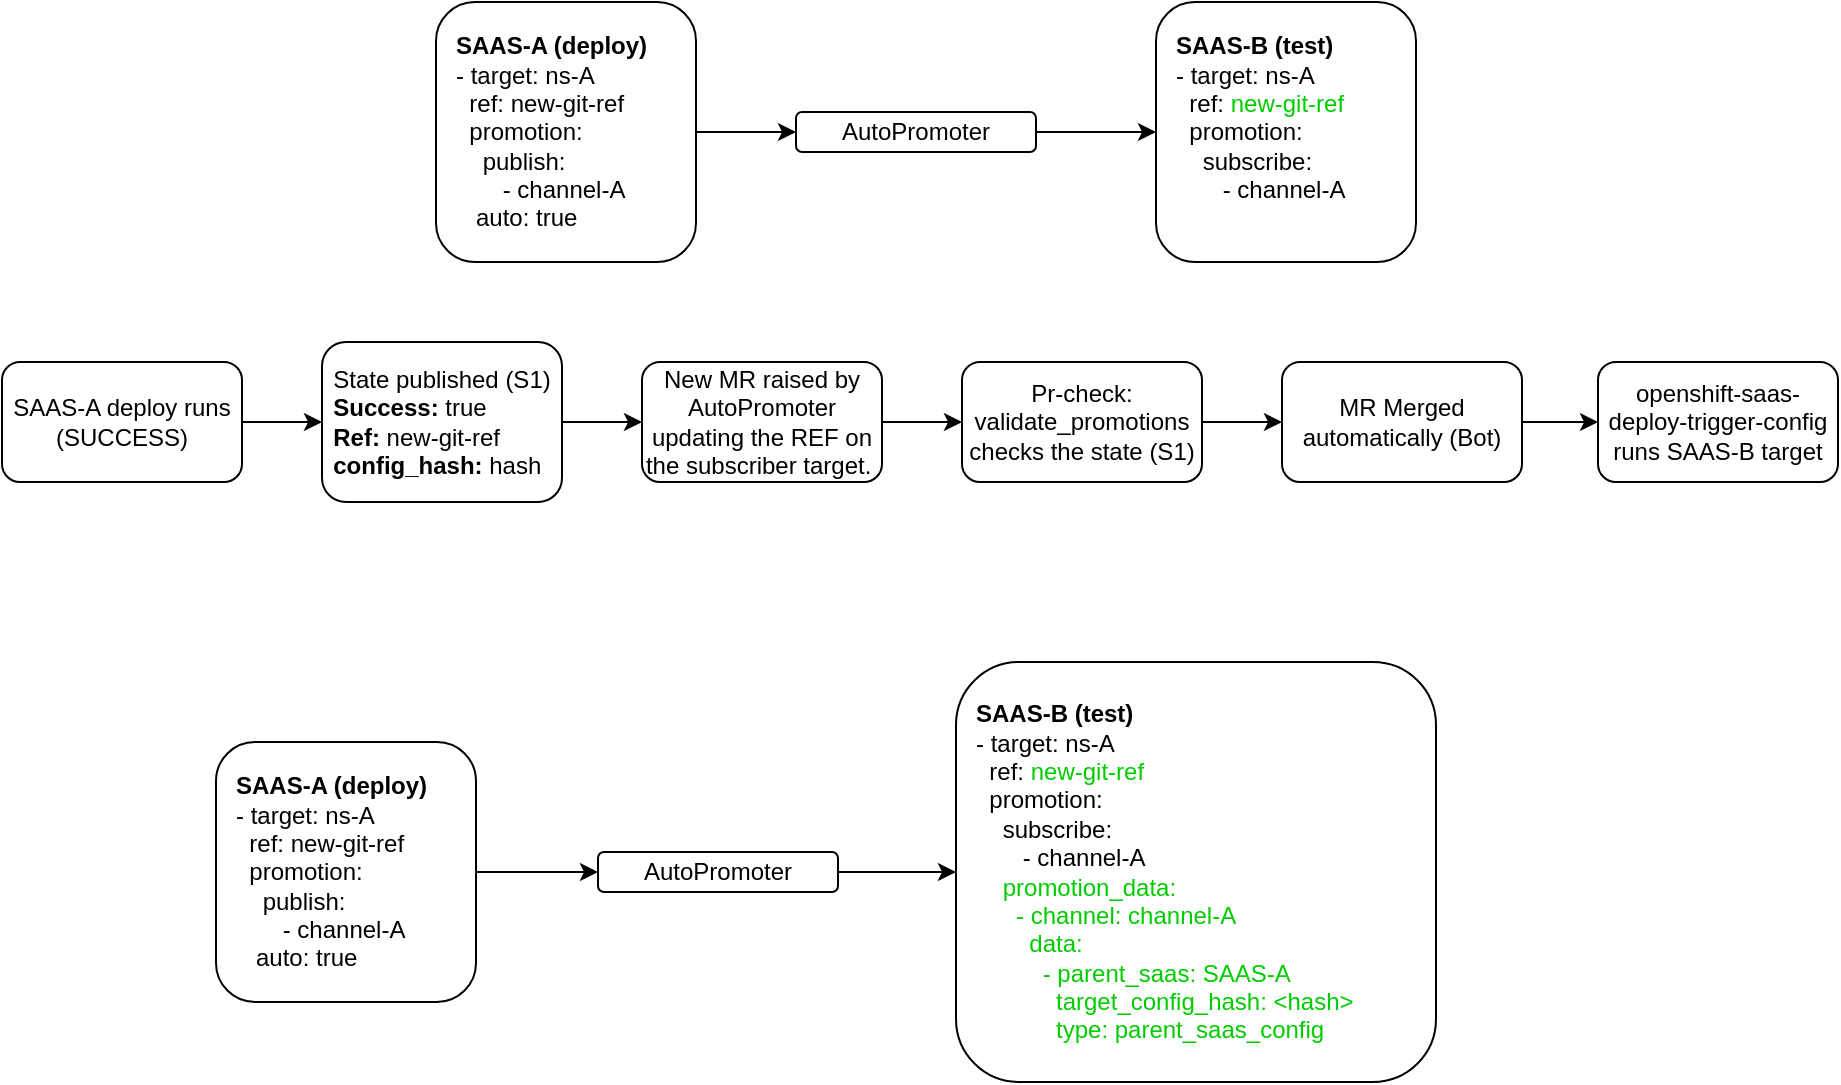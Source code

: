 <mxfile version="15.8.7" type="device"><diagram id="hqPeUePUxXvQyyL_rrOt" name="Page-1"><mxGraphModel dx="1869" dy="-520" grid="1" gridSize="10" guides="1" tooltips="1" connect="1" arrows="1" fold="1" page="1" pageScale="1" pageWidth="827" pageHeight="1169" math="0" shadow="0"><root><mxCell id="0"/><mxCell id="1" parent="0"/><mxCell id="y89wxU1E-zmDrSJPysNn-18" style="edgeStyle=orthogonalEdgeStyle;rounded=0;orthogonalLoop=1;jettySize=auto;html=1;exitX=1;exitY=0.5;exitDx=0;exitDy=0;entryX=0;entryY=0.5;entryDx=0;entryDy=0;" edge="1" parent="1" source="y89wxU1E-zmDrSJPysNn-10" target="y89wxU1E-zmDrSJPysNn-17"><mxGeometry relative="1" as="geometry"/></mxCell><mxCell id="y89wxU1E-zmDrSJPysNn-10" value="&lt;b&gt;SAAS-A (deploy)&lt;/b&gt;&lt;br&gt;- target: ns-A&lt;br&gt;&amp;nbsp; ref: new-git-ref&lt;br&gt;&amp;nbsp; promotion:&amp;nbsp;&lt;br&gt;&amp;nbsp; &amp;nbsp; publish:&amp;nbsp;&lt;br&gt;&amp;nbsp; &amp;nbsp; &amp;nbsp; &amp;nbsp;- channel-A&lt;br&gt;&amp;nbsp; &amp;nbsp;auto: true" style="rounded=1;whiteSpace=wrap;html=1;align=left;verticalAlign=middle;labelPosition=center;verticalLabelPosition=middle;textDirection=ltr;spacingLeft=8;" vertex="1" parent="1"><mxGeometry x="-380" y="1360" width="130" height="130" as="geometry"/></mxCell><mxCell id="y89wxU1E-zmDrSJPysNn-11" value="&lt;b&gt;SAAS-B (test)&lt;/b&gt;&lt;br&gt;- target: ns-A&lt;br&gt;&amp;nbsp; ref: &lt;font color=&quot;#00cc00&quot;&gt;new-git-ref&lt;/font&gt;&lt;br&gt;&amp;nbsp; promotion:&amp;nbsp;&lt;br&gt;&amp;nbsp; &amp;nbsp; subscribe:&amp;nbsp;&lt;br&gt;&amp;nbsp; &amp;nbsp; &amp;nbsp; &amp;nbsp;- channel-A&lt;br&gt;&amp;nbsp; &amp;nbsp;" style="rounded=1;whiteSpace=wrap;html=1;align=left;verticalAlign=middle;labelPosition=center;verticalLabelPosition=middle;textDirection=ltr;spacingLeft=8;" vertex="1" parent="1"><mxGeometry x="-20" y="1360" width="130" height="130" as="geometry"/></mxCell><mxCell id="y89wxU1E-zmDrSJPysNn-19" style="edgeStyle=orthogonalEdgeStyle;rounded=0;orthogonalLoop=1;jettySize=auto;html=1;exitX=1;exitY=0.5;exitDx=0;exitDy=0;entryX=0;entryY=0.5;entryDx=0;entryDy=0;" edge="1" parent="1" source="y89wxU1E-zmDrSJPysNn-17" target="y89wxU1E-zmDrSJPysNn-11"><mxGeometry relative="1" as="geometry"/></mxCell><mxCell id="y89wxU1E-zmDrSJPysNn-17" value="AutoPromoter" style="rounded=1;whiteSpace=wrap;html=1;" vertex="1" parent="1"><mxGeometry x="-200" y="1415" width="120" height="20" as="geometry"/></mxCell><mxCell id="y89wxU1E-zmDrSJPysNn-20" style="edgeStyle=orthogonalEdgeStyle;rounded=0;orthogonalLoop=1;jettySize=auto;html=1;exitX=1;exitY=0.5;exitDx=0;exitDy=0;entryX=0;entryY=0.5;entryDx=0;entryDy=0;fontColor=#66FF66;" edge="1" parent="1" source="y89wxU1E-zmDrSJPysNn-21" target="y89wxU1E-zmDrSJPysNn-23"><mxGeometry relative="1" as="geometry"/></mxCell><mxCell id="y89wxU1E-zmDrSJPysNn-21" value="SAAS-A deploy runs&lt;br&gt;(SUCCESS)" style="rounded=1;whiteSpace=wrap;html=1;" vertex="1" parent="1"><mxGeometry x="-597" y="1540" width="120" height="60" as="geometry"/></mxCell><mxCell id="y89wxU1E-zmDrSJPysNn-22" style="edgeStyle=orthogonalEdgeStyle;rounded=0;orthogonalLoop=1;jettySize=auto;html=1;exitX=1;exitY=0.5;exitDx=0;exitDy=0;entryX=0;entryY=0.5;entryDx=0;entryDy=0;fontColor=#66FF66;" edge="1" parent="1" source="y89wxU1E-zmDrSJPysNn-23" target="y89wxU1E-zmDrSJPysNn-25"><mxGeometry relative="1" as="geometry"/></mxCell><mxCell id="y89wxU1E-zmDrSJPysNn-23" value="State published (S1)&lt;br&gt;&lt;div style=&quot;text-align: left&quot;&gt;&lt;b&gt;Success:&lt;/b&gt;&lt;span&gt; true&lt;/span&gt;&lt;/div&gt;&lt;b&gt;&lt;div style=&quot;text-align: left&quot;&gt;&lt;b&gt;Ref:&lt;/b&gt;&lt;span style=&quot;font-weight: normal&quot;&gt; new-git-ref&lt;/span&gt;&lt;/div&gt;&lt;/b&gt;&lt;b&gt;&lt;div style=&quot;text-align: left&quot;&gt;&lt;b&gt;config_hash:&lt;/b&gt;&lt;span style=&quot;font-weight: normal&quot;&gt; hash&lt;/span&gt;&lt;/div&gt;&lt;/b&gt;" style="rounded=1;whiteSpace=wrap;html=1;" vertex="1" parent="1"><mxGeometry x="-437" y="1530" width="120" height="80" as="geometry"/></mxCell><mxCell id="y89wxU1E-zmDrSJPysNn-24" style="edgeStyle=orthogonalEdgeStyle;rounded=0;orthogonalLoop=1;jettySize=auto;html=1;exitX=1;exitY=0.5;exitDx=0;exitDy=0;entryX=0;entryY=0.5;entryDx=0;entryDy=0;fontColor=#66FF66;" edge="1" parent="1" source="y89wxU1E-zmDrSJPysNn-25" target="y89wxU1E-zmDrSJPysNn-27"><mxGeometry relative="1" as="geometry"/></mxCell><mxCell id="y89wxU1E-zmDrSJPysNn-25" value="New MR raised by AutoPromoter updating the REF on the subscriber target.&amp;nbsp;" style="rounded=1;whiteSpace=wrap;html=1;" vertex="1" parent="1"><mxGeometry x="-277" y="1540" width="120" height="60" as="geometry"/></mxCell><mxCell id="y89wxU1E-zmDrSJPysNn-26" style="edgeStyle=orthogonalEdgeStyle;rounded=0;orthogonalLoop=1;jettySize=auto;html=1;exitX=1;exitY=0.5;exitDx=0;exitDy=0;entryX=0;entryY=0.5;entryDx=0;entryDy=0;fontColor=#66FF66;" edge="1" parent="1" source="y89wxU1E-zmDrSJPysNn-27" target="y89wxU1E-zmDrSJPysNn-28"><mxGeometry relative="1" as="geometry"/></mxCell><mxCell id="y89wxU1E-zmDrSJPysNn-27" value="Pr-check: validate_promotions checks the state (S1)" style="rounded=1;whiteSpace=wrap;html=1;" vertex="1" parent="1"><mxGeometry x="-117" y="1540" width="120" height="60" as="geometry"/></mxCell><mxCell id="y89wxU1E-zmDrSJPysNn-40" style="edgeStyle=orthogonalEdgeStyle;rounded=0;orthogonalLoop=1;jettySize=auto;html=1;exitX=1;exitY=0.5;exitDx=0;exitDy=0;entryX=0;entryY=0.5;entryDx=0;entryDy=0;fontFamily=Helvetica;fontColor=#00CC00;" edge="1" parent="1" source="y89wxU1E-zmDrSJPysNn-28" target="y89wxU1E-zmDrSJPysNn-39"><mxGeometry relative="1" as="geometry"/></mxCell><mxCell id="y89wxU1E-zmDrSJPysNn-28" value="MR Merged automatically (Bot)" style="rounded=1;whiteSpace=wrap;html=1;" vertex="1" parent="1"><mxGeometry x="43" y="1540" width="120" height="60" as="geometry"/></mxCell><mxCell id="y89wxU1E-zmDrSJPysNn-29" style="edgeStyle=orthogonalEdgeStyle;rounded=0;orthogonalLoop=1;jettySize=auto;html=1;exitX=1;exitY=0.5;exitDx=0;exitDy=0;entryX=0;entryY=0.5;entryDx=0;entryDy=0;" edge="1" parent="1" source="y89wxU1E-zmDrSJPysNn-30" target="y89wxU1E-zmDrSJPysNn-33"><mxGeometry relative="1" as="geometry"/></mxCell><mxCell id="y89wxU1E-zmDrSJPysNn-30" value="&lt;b&gt;SAAS-A (deploy)&lt;/b&gt;&lt;br&gt;- target: ns-A&lt;br&gt;&amp;nbsp; ref: new-git-ref&lt;br&gt;&amp;nbsp; promotion:&amp;nbsp;&lt;br&gt;&amp;nbsp; &amp;nbsp; publish:&amp;nbsp;&lt;br&gt;&amp;nbsp; &amp;nbsp; &amp;nbsp; &amp;nbsp;- channel-A&lt;br&gt;&amp;nbsp; &amp;nbsp;auto: true" style="rounded=1;whiteSpace=wrap;html=1;align=left;verticalAlign=middle;labelPosition=center;verticalLabelPosition=middle;textDirection=ltr;spacingLeft=8;" vertex="1" parent="1"><mxGeometry x="-490" y="1730" width="130" height="130" as="geometry"/></mxCell><mxCell id="y89wxU1E-zmDrSJPysNn-31" value="&lt;b&gt;SAAS-B (test)&lt;/b&gt;&lt;br&gt;- target: ns-A&lt;br&gt;&amp;nbsp; ref: &lt;font color=&quot;#00cc00&quot;&gt;new-git-ref&lt;/font&gt;&lt;br&gt;&amp;nbsp; promotion:&amp;nbsp;&lt;br&gt;&amp;nbsp; &amp;nbsp; subscribe:&amp;nbsp;&lt;br&gt;&amp;nbsp; &amp;nbsp; &amp;nbsp; &amp;nbsp;- channel-A&lt;br&gt;&amp;nbsp; &amp;nbsp; &lt;font color=&quot;#00cc00&quot;&gt;promotion_data:&lt;br&gt;&amp;nbsp; &amp;nbsp; &amp;nbsp;&amp;nbsp;&lt;font style=&quot;background-color: rgb(255 , 255 , 255)&quot;&gt;- channel: channel-A&lt;br&gt;&lt;/font&gt;&lt;font style=&quot;background-color: rgb(255 , 255 , 255)&quot;&gt;&amp;nbsp; &amp;nbsp; &amp;nbsp; &amp;nbsp; data:&lt;br&gt;&lt;/font&gt;&lt;font style=&quot;background-color: rgb(255 , 255 , 255)&quot;&gt;&amp;nbsp; &amp;nbsp; &amp;nbsp; &amp;nbsp; &amp;nbsp; - parent_saas: SAAS-A&lt;br&gt;&lt;/font&gt;&lt;font style=&quot;background-color: rgb(255 , 255 , 255)&quot;&gt;&amp;nbsp; &amp;nbsp; &amp;nbsp; &amp;nbsp; &amp;nbsp; &amp;nbsp; target_config_hash: &amp;lt;hash&amp;gt;&lt;br&gt;&lt;/font&gt;&lt;font style=&quot;background-color: rgb(255 , 255 , 255)&quot;&gt;&amp;nbsp; &amp;nbsp; &amp;nbsp; &amp;nbsp; &amp;nbsp; &amp;nbsp; type: parent_saas_config&lt;/font&gt;&lt;/font&gt;" style="rounded=1;whiteSpace=wrap;html=1;align=left;verticalAlign=middle;labelPosition=center;verticalLabelPosition=middle;textDirection=ltr;spacingLeft=8;" vertex="1" parent="1"><mxGeometry x="-120" y="1690" width="240" height="210" as="geometry"/></mxCell><mxCell id="y89wxU1E-zmDrSJPysNn-32" style="edgeStyle=orthogonalEdgeStyle;rounded=0;orthogonalLoop=1;jettySize=auto;html=1;exitX=1;exitY=0.5;exitDx=0;exitDy=0;entryX=0;entryY=0.5;entryDx=0;entryDy=0;" edge="1" parent="1" source="y89wxU1E-zmDrSJPysNn-33" target="y89wxU1E-zmDrSJPysNn-31"><mxGeometry relative="1" as="geometry"/></mxCell><mxCell id="y89wxU1E-zmDrSJPysNn-33" value="AutoPromoter" style="rounded=1;whiteSpace=wrap;html=1;" vertex="1" parent="1"><mxGeometry x="-299" y="1785" width="120" height="20" as="geometry"/></mxCell><mxCell id="y89wxU1E-zmDrSJPysNn-39" value="openshift-saas-deploy-trigger-config runs SAAS-B target" style="rounded=1;whiteSpace=wrap;html=1;" vertex="1" parent="1"><mxGeometry x="201" y="1540" width="120" height="60" as="geometry"/></mxCell></root></mxGraphModel></diagram></mxfile>